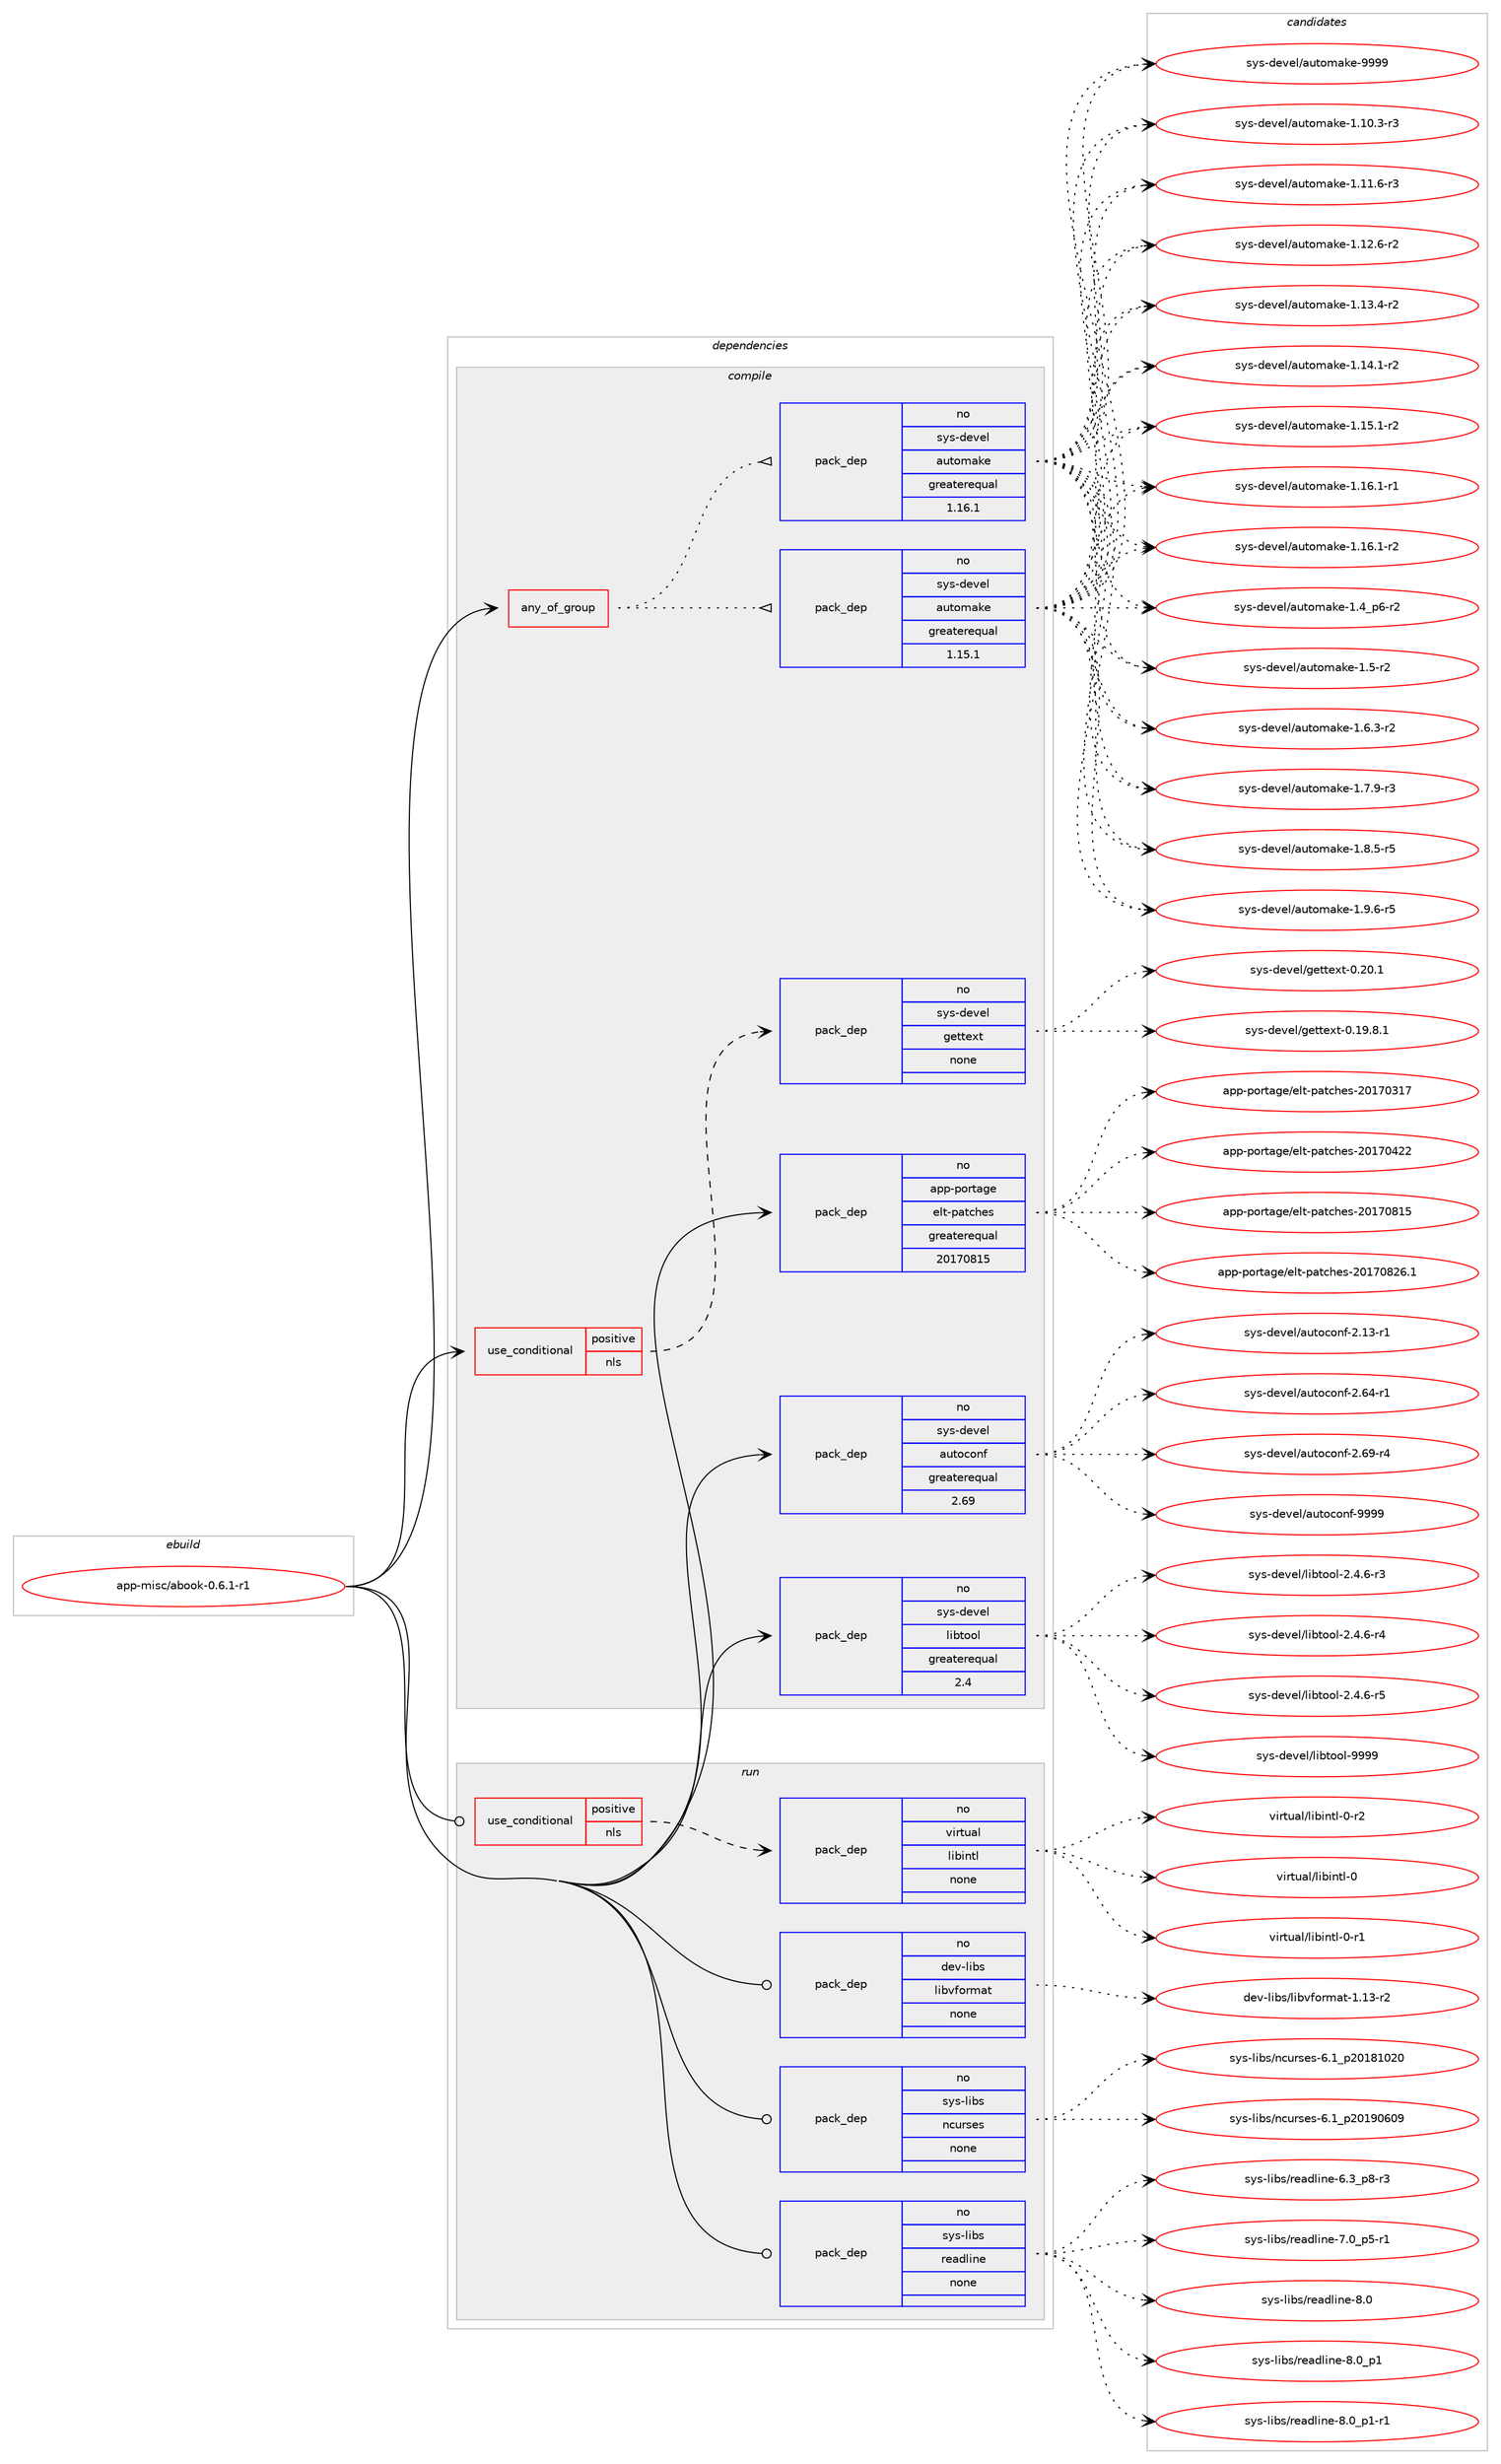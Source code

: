digraph prolog {

# *************
# Graph options
# *************

newrank=true;
concentrate=true;
compound=true;
graph [rankdir=LR,fontname=Helvetica,fontsize=10,ranksep=1.5];#, ranksep=2.5, nodesep=0.2];
edge  [arrowhead=vee];
node  [fontname=Helvetica,fontsize=10];

# **********
# The ebuild
# **********

subgraph cluster_leftcol {
color=gray;
rank=same;
label=<<i>ebuild</i>>;
id [label="app-misc/abook-0.6.1-r1", color=red, width=4, href="../app-misc/abook-0.6.1-r1.svg"];
}

# ****************
# The dependencies
# ****************

subgraph cluster_midcol {
color=gray;
label=<<i>dependencies</i>>;
subgraph cluster_compile {
fillcolor="#eeeeee";
style=filled;
label=<<i>compile</i>>;
subgraph any8665 {
dependency497625 [label=<<TABLE BORDER="0" CELLBORDER="1" CELLSPACING="0" CELLPADDING="4"><TR><TD CELLPADDING="10">any_of_group</TD></TR></TABLE>>, shape=none, color=red];subgraph pack369778 {
dependency497626 [label=<<TABLE BORDER="0" CELLBORDER="1" CELLSPACING="0" CELLPADDING="4" WIDTH="220"><TR><TD ROWSPAN="6" CELLPADDING="30">pack_dep</TD></TR><TR><TD WIDTH="110">no</TD></TR><TR><TD>sys-devel</TD></TR><TR><TD>automake</TD></TR><TR><TD>greaterequal</TD></TR><TR><TD>1.16.1</TD></TR></TABLE>>, shape=none, color=blue];
}
dependency497625:e -> dependency497626:w [weight=20,style="dotted",arrowhead="oinv"];
subgraph pack369779 {
dependency497627 [label=<<TABLE BORDER="0" CELLBORDER="1" CELLSPACING="0" CELLPADDING="4" WIDTH="220"><TR><TD ROWSPAN="6" CELLPADDING="30">pack_dep</TD></TR><TR><TD WIDTH="110">no</TD></TR><TR><TD>sys-devel</TD></TR><TR><TD>automake</TD></TR><TR><TD>greaterequal</TD></TR><TR><TD>1.15.1</TD></TR></TABLE>>, shape=none, color=blue];
}
dependency497625:e -> dependency497627:w [weight=20,style="dotted",arrowhead="oinv"];
}
id:e -> dependency497625:w [weight=20,style="solid",arrowhead="vee"];
subgraph cond118866 {
dependency497628 [label=<<TABLE BORDER="0" CELLBORDER="1" CELLSPACING="0" CELLPADDING="4"><TR><TD ROWSPAN="3" CELLPADDING="10">use_conditional</TD></TR><TR><TD>positive</TD></TR><TR><TD>nls</TD></TR></TABLE>>, shape=none, color=red];
subgraph pack369780 {
dependency497629 [label=<<TABLE BORDER="0" CELLBORDER="1" CELLSPACING="0" CELLPADDING="4" WIDTH="220"><TR><TD ROWSPAN="6" CELLPADDING="30">pack_dep</TD></TR><TR><TD WIDTH="110">no</TD></TR><TR><TD>sys-devel</TD></TR><TR><TD>gettext</TD></TR><TR><TD>none</TD></TR><TR><TD></TD></TR></TABLE>>, shape=none, color=blue];
}
dependency497628:e -> dependency497629:w [weight=20,style="dashed",arrowhead="vee"];
}
id:e -> dependency497628:w [weight=20,style="solid",arrowhead="vee"];
subgraph pack369781 {
dependency497630 [label=<<TABLE BORDER="0" CELLBORDER="1" CELLSPACING="0" CELLPADDING="4" WIDTH="220"><TR><TD ROWSPAN="6" CELLPADDING="30">pack_dep</TD></TR><TR><TD WIDTH="110">no</TD></TR><TR><TD>app-portage</TD></TR><TR><TD>elt-patches</TD></TR><TR><TD>greaterequal</TD></TR><TR><TD>20170815</TD></TR></TABLE>>, shape=none, color=blue];
}
id:e -> dependency497630:w [weight=20,style="solid",arrowhead="vee"];
subgraph pack369782 {
dependency497631 [label=<<TABLE BORDER="0" CELLBORDER="1" CELLSPACING="0" CELLPADDING="4" WIDTH="220"><TR><TD ROWSPAN="6" CELLPADDING="30">pack_dep</TD></TR><TR><TD WIDTH="110">no</TD></TR><TR><TD>sys-devel</TD></TR><TR><TD>autoconf</TD></TR><TR><TD>greaterequal</TD></TR><TR><TD>2.69</TD></TR></TABLE>>, shape=none, color=blue];
}
id:e -> dependency497631:w [weight=20,style="solid",arrowhead="vee"];
subgraph pack369783 {
dependency497632 [label=<<TABLE BORDER="0" CELLBORDER="1" CELLSPACING="0" CELLPADDING="4" WIDTH="220"><TR><TD ROWSPAN="6" CELLPADDING="30">pack_dep</TD></TR><TR><TD WIDTH="110">no</TD></TR><TR><TD>sys-devel</TD></TR><TR><TD>libtool</TD></TR><TR><TD>greaterequal</TD></TR><TR><TD>2.4</TD></TR></TABLE>>, shape=none, color=blue];
}
id:e -> dependency497632:w [weight=20,style="solid",arrowhead="vee"];
}
subgraph cluster_compileandrun {
fillcolor="#eeeeee";
style=filled;
label=<<i>compile and run</i>>;
}
subgraph cluster_run {
fillcolor="#eeeeee";
style=filled;
label=<<i>run</i>>;
subgraph cond118867 {
dependency497633 [label=<<TABLE BORDER="0" CELLBORDER="1" CELLSPACING="0" CELLPADDING="4"><TR><TD ROWSPAN="3" CELLPADDING="10">use_conditional</TD></TR><TR><TD>positive</TD></TR><TR><TD>nls</TD></TR></TABLE>>, shape=none, color=red];
subgraph pack369784 {
dependency497634 [label=<<TABLE BORDER="0" CELLBORDER="1" CELLSPACING="0" CELLPADDING="4" WIDTH="220"><TR><TD ROWSPAN="6" CELLPADDING="30">pack_dep</TD></TR><TR><TD WIDTH="110">no</TD></TR><TR><TD>virtual</TD></TR><TR><TD>libintl</TD></TR><TR><TD>none</TD></TR><TR><TD></TD></TR></TABLE>>, shape=none, color=blue];
}
dependency497633:e -> dependency497634:w [weight=20,style="dashed",arrowhead="vee"];
}
id:e -> dependency497633:w [weight=20,style="solid",arrowhead="odot"];
subgraph pack369785 {
dependency497635 [label=<<TABLE BORDER="0" CELLBORDER="1" CELLSPACING="0" CELLPADDING="4" WIDTH="220"><TR><TD ROWSPAN="6" CELLPADDING="30">pack_dep</TD></TR><TR><TD WIDTH="110">no</TD></TR><TR><TD>dev-libs</TD></TR><TR><TD>libvformat</TD></TR><TR><TD>none</TD></TR><TR><TD></TD></TR></TABLE>>, shape=none, color=blue];
}
id:e -> dependency497635:w [weight=20,style="solid",arrowhead="odot"];
subgraph pack369786 {
dependency497636 [label=<<TABLE BORDER="0" CELLBORDER="1" CELLSPACING="0" CELLPADDING="4" WIDTH="220"><TR><TD ROWSPAN="6" CELLPADDING="30">pack_dep</TD></TR><TR><TD WIDTH="110">no</TD></TR><TR><TD>sys-libs</TD></TR><TR><TD>ncurses</TD></TR><TR><TD>none</TD></TR><TR><TD></TD></TR></TABLE>>, shape=none, color=blue];
}
id:e -> dependency497636:w [weight=20,style="solid",arrowhead="odot"];
subgraph pack369787 {
dependency497637 [label=<<TABLE BORDER="0" CELLBORDER="1" CELLSPACING="0" CELLPADDING="4" WIDTH="220"><TR><TD ROWSPAN="6" CELLPADDING="30">pack_dep</TD></TR><TR><TD WIDTH="110">no</TD></TR><TR><TD>sys-libs</TD></TR><TR><TD>readline</TD></TR><TR><TD>none</TD></TR><TR><TD></TD></TR></TABLE>>, shape=none, color=blue];
}
id:e -> dependency497637:w [weight=20,style="solid",arrowhead="odot"];
}
}

# **************
# The candidates
# **************

subgraph cluster_choices {
rank=same;
color=gray;
label=<<i>candidates</i>>;

subgraph choice369778 {
color=black;
nodesep=1;
choice11512111545100101118101108479711711611110997107101454946494846514511451 [label="sys-devel/automake-1.10.3-r3", color=red, width=4,href="../sys-devel/automake-1.10.3-r3.svg"];
choice11512111545100101118101108479711711611110997107101454946494946544511451 [label="sys-devel/automake-1.11.6-r3", color=red, width=4,href="../sys-devel/automake-1.11.6-r3.svg"];
choice11512111545100101118101108479711711611110997107101454946495046544511450 [label="sys-devel/automake-1.12.6-r2", color=red, width=4,href="../sys-devel/automake-1.12.6-r2.svg"];
choice11512111545100101118101108479711711611110997107101454946495146524511450 [label="sys-devel/automake-1.13.4-r2", color=red, width=4,href="../sys-devel/automake-1.13.4-r2.svg"];
choice11512111545100101118101108479711711611110997107101454946495246494511450 [label="sys-devel/automake-1.14.1-r2", color=red, width=4,href="../sys-devel/automake-1.14.1-r2.svg"];
choice11512111545100101118101108479711711611110997107101454946495346494511450 [label="sys-devel/automake-1.15.1-r2", color=red, width=4,href="../sys-devel/automake-1.15.1-r2.svg"];
choice11512111545100101118101108479711711611110997107101454946495446494511449 [label="sys-devel/automake-1.16.1-r1", color=red, width=4,href="../sys-devel/automake-1.16.1-r1.svg"];
choice11512111545100101118101108479711711611110997107101454946495446494511450 [label="sys-devel/automake-1.16.1-r2", color=red, width=4,href="../sys-devel/automake-1.16.1-r2.svg"];
choice115121115451001011181011084797117116111109971071014549465295112544511450 [label="sys-devel/automake-1.4_p6-r2", color=red, width=4,href="../sys-devel/automake-1.4_p6-r2.svg"];
choice11512111545100101118101108479711711611110997107101454946534511450 [label="sys-devel/automake-1.5-r2", color=red, width=4,href="../sys-devel/automake-1.5-r2.svg"];
choice115121115451001011181011084797117116111109971071014549465446514511450 [label="sys-devel/automake-1.6.3-r2", color=red, width=4,href="../sys-devel/automake-1.6.3-r2.svg"];
choice115121115451001011181011084797117116111109971071014549465546574511451 [label="sys-devel/automake-1.7.9-r3", color=red, width=4,href="../sys-devel/automake-1.7.9-r3.svg"];
choice115121115451001011181011084797117116111109971071014549465646534511453 [label="sys-devel/automake-1.8.5-r5", color=red, width=4,href="../sys-devel/automake-1.8.5-r5.svg"];
choice115121115451001011181011084797117116111109971071014549465746544511453 [label="sys-devel/automake-1.9.6-r5", color=red, width=4,href="../sys-devel/automake-1.9.6-r5.svg"];
choice115121115451001011181011084797117116111109971071014557575757 [label="sys-devel/automake-9999", color=red, width=4,href="../sys-devel/automake-9999.svg"];
dependency497626:e -> choice11512111545100101118101108479711711611110997107101454946494846514511451:w [style=dotted,weight="100"];
dependency497626:e -> choice11512111545100101118101108479711711611110997107101454946494946544511451:w [style=dotted,weight="100"];
dependency497626:e -> choice11512111545100101118101108479711711611110997107101454946495046544511450:w [style=dotted,weight="100"];
dependency497626:e -> choice11512111545100101118101108479711711611110997107101454946495146524511450:w [style=dotted,weight="100"];
dependency497626:e -> choice11512111545100101118101108479711711611110997107101454946495246494511450:w [style=dotted,weight="100"];
dependency497626:e -> choice11512111545100101118101108479711711611110997107101454946495346494511450:w [style=dotted,weight="100"];
dependency497626:e -> choice11512111545100101118101108479711711611110997107101454946495446494511449:w [style=dotted,weight="100"];
dependency497626:e -> choice11512111545100101118101108479711711611110997107101454946495446494511450:w [style=dotted,weight="100"];
dependency497626:e -> choice115121115451001011181011084797117116111109971071014549465295112544511450:w [style=dotted,weight="100"];
dependency497626:e -> choice11512111545100101118101108479711711611110997107101454946534511450:w [style=dotted,weight="100"];
dependency497626:e -> choice115121115451001011181011084797117116111109971071014549465446514511450:w [style=dotted,weight="100"];
dependency497626:e -> choice115121115451001011181011084797117116111109971071014549465546574511451:w [style=dotted,weight="100"];
dependency497626:e -> choice115121115451001011181011084797117116111109971071014549465646534511453:w [style=dotted,weight="100"];
dependency497626:e -> choice115121115451001011181011084797117116111109971071014549465746544511453:w [style=dotted,weight="100"];
dependency497626:e -> choice115121115451001011181011084797117116111109971071014557575757:w [style=dotted,weight="100"];
}
subgraph choice369779 {
color=black;
nodesep=1;
choice11512111545100101118101108479711711611110997107101454946494846514511451 [label="sys-devel/automake-1.10.3-r3", color=red, width=4,href="../sys-devel/automake-1.10.3-r3.svg"];
choice11512111545100101118101108479711711611110997107101454946494946544511451 [label="sys-devel/automake-1.11.6-r3", color=red, width=4,href="../sys-devel/automake-1.11.6-r3.svg"];
choice11512111545100101118101108479711711611110997107101454946495046544511450 [label="sys-devel/automake-1.12.6-r2", color=red, width=4,href="../sys-devel/automake-1.12.6-r2.svg"];
choice11512111545100101118101108479711711611110997107101454946495146524511450 [label="sys-devel/automake-1.13.4-r2", color=red, width=4,href="../sys-devel/automake-1.13.4-r2.svg"];
choice11512111545100101118101108479711711611110997107101454946495246494511450 [label="sys-devel/automake-1.14.1-r2", color=red, width=4,href="../sys-devel/automake-1.14.1-r2.svg"];
choice11512111545100101118101108479711711611110997107101454946495346494511450 [label="sys-devel/automake-1.15.1-r2", color=red, width=4,href="../sys-devel/automake-1.15.1-r2.svg"];
choice11512111545100101118101108479711711611110997107101454946495446494511449 [label="sys-devel/automake-1.16.1-r1", color=red, width=4,href="../sys-devel/automake-1.16.1-r1.svg"];
choice11512111545100101118101108479711711611110997107101454946495446494511450 [label="sys-devel/automake-1.16.1-r2", color=red, width=4,href="../sys-devel/automake-1.16.1-r2.svg"];
choice115121115451001011181011084797117116111109971071014549465295112544511450 [label="sys-devel/automake-1.4_p6-r2", color=red, width=4,href="../sys-devel/automake-1.4_p6-r2.svg"];
choice11512111545100101118101108479711711611110997107101454946534511450 [label="sys-devel/automake-1.5-r2", color=red, width=4,href="../sys-devel/automake-1.5-r2.svg"];
choice115121115451001011181011084797117116111109971071014549465446514511450 [label="sys-devel/automake-1.6.3-r2", color=red, width=4,href="../sys-devel/automake-1.6.3-r2.svg"];
choice115121115451001011181011084797117116111109971071014549465546574511451 [label="sys-devel/automake-1.7.9-r3", color=red, width=4,href="../sys-devel/automake-1.7.9-r3.svg"];
choice115121115451001011181011084797117116111109971071014549465646534511453 [label="sys-devel/automake-1.8.5-r5", color=red, width=4,href="../sys-devel/automake-1.8.5-r5.svg"];
choice115121115451001011181011084797117116111109971071014549465746544511453 [label="sys-devel/automake-1.9.6-r5", color=red, width=4,href="../sys-devel/automake-1.9.6-r5.svg"];
choice115121115451001011181011084797117116111109971071014557575757 [label="sys-devel/automake-9999", color=red, width=4,href="../sys-devel/automake-9999.svg"];
dependency497627:e -> choice11512111545100101118101108479711711611110997107101454946494846514511451:w [style=dotted,weight="100"];
dependency497627:e -> choice11512111545100101118101108479711711611110997107101454946494946544511451:w [style=dotted,weight="100"];
dependency497627:e -> choice11512111545100101118101108479711711611110997107101454946495046544511450:w [style=dotted,weight="100"];
dependency497627:e -> choice11512111545100101118101108479711711611110997107101454946495146524511450:w [style=dotted,weight="100"];
dependency497627:e -> choice11512111545100101118101108479711711611110997107101454946495246494511450:w [style=dotted,weight="100"];
dependency497627:e -> choice11512111545100101118101108479711711611110997107101454946495346494511450:w [style=dotted,weight="100"];
dependency497627:e -> choice11512111545100101118101108479711711611110997107101454946495446494511449:w [style=dotted,weight="100"];
dependency497627:e -> choice11512111545100101118101108479711711611110997107101454946495446494511450:w [style=dotted,weight="100"];
dependency497627:e -> choice115121115451001011181011084797117116111109971071014549465295112544511450:w [style=dotted,weight="100"];
dependency497627:e -> choice11512111545100101118101108479711711611110997107101454946534511450:w [style=dotted,weight="100"];
dependency497627:e -> choice115121115451001011181011084797117116111109971071014549465446514511450:w [style=dotted,weight="100"];
dependency497627:e -> choice115121115451001011181011084797117116111109971071014549465546574511451:w [style=dotted,weight="100"];
dependency497627:e -> choice115121115451001011181011084797117116111109971071014549465646534511453:w [style=dotted,weight="100"];
dependency497627:e -> choice115121115451001011181011084797117116111109971071014549465746544511453:w [style=dotted,weight="100"];
dependency497627:e -> choice115121115451001011181011084797117116111109971071014557575757:w [style=dotted,weight="100"];
}
subgraph choice369780 {
color=black;
nodesep=1;
choice1151211154510010111810110847103101116116101120116454846495746564649 [label="sys-devel/gettext-0.19.8.1", color=red, width=4,href="../sys-devel/gettext-0.19.8.1.svg"];
choice115121115451001011181011084710310111611610112011645484650484649 [label="sys-devel/gettext-0.20.1", color=red, width=4,href="../sys-devel/gettext-0.20.1.svg"];
dependency497629:e -> choice1151211154510010111810110847103101116116101120116454846495746564649:w [style=dotted,weight="100"];
dependency497629:e -> choice115121115451001011181011084710310111611610112011645484650484649:w [style=dotted,weight="100"];
}
subgraph choice369781 {
color=black;
nodesep=1;
choice97112112451121111141169710310147101108116451129711699104101115455048495548514955 [label="app-portage/elt-patches-20170317", color=red, width=4,href="../app-portage/elt-patches-20170317.svg"];
choice97112112451121111141169710310147101108116451129711699104101115455048495548525050 [label="app-portage/elt-patches-20170422", color=red, width=4,href="../app-portage/elt-patches-20170422.svg"];
choice97112112451121111141169710310147101108116451129711699104101115455048495548564953 [label="app-portage/elt-patches-20170815", color=red, width=4,href="../app-portage/elt-patches-20170815.svg"];
choice971121124511211111411697103101471011081164511297116991041011154550484955485650544649 [label="app-portage/elt-patches-20170826.1", color=red, width=4,href="../app-portage/elt-patches-20170826.1.svg"];
dependency497630:e -> choice97112112451121111141169710310147101108116451129711699104101115455048495548514955:w [style=dotted,weight="100"];
dependency497630:e -> choice97112112451121111141169710310147101108116451129711699104101115455048495548525050:w [style=dotted,weight="100"];
dependency497630:e -> choice97112112451121111141169710310147101108116451129711699104101115455048495548564953:w [style=dotted,weight="100"];
dependency497630:e -> choice971121124511211111411697103101471011081164511297116991041011154550484955485650544649:w [style=dotted,weight="100"];
}
subgraph choice369782 {
color=black;
nodesep=1;
choice1151211154510010111810110847971171161119911111010245504649514511449 [label="sys-devel/autoconf-2.13-r1", color=red, width=4,href="../sys-devel/autoconf-2.13-r1.svg"];
choice1151211154510010111810110847971171161119911111010245504654524511449 [label="sys-devel/autoconf-2.64-r1", color=red, width=4,href="../sys-devel/autoconf-2.64-r1.svg"];
choice1151211154510010111810110847971171161119911111010245504654574511452 [label="sys-devel/autoconf-2.69-r4", color=red, width=4,href="../sys-devel/autoconf-2.69-r4.svg"];
choice115121115451001011181011084797117116111991111101024557575757 [label="sys-devel/autoconf-9999", color=red, width=4,href="../sys-devel/autoconf-9999.svg"];
dependency497631:e -> choice1151211154510010111810110847971171161119911111010245504649514511449:w [style=dotted,weight="100"];
dependency497631:e -> choice1151211154510010111810110847971171161119911111010245504654524511449:w [style=dotted,weight="100"];
dependency497631:e -> choice1151211154510010111810110847971171161119911111010245504654574511452:w [style=dotted,weight="100"];
dependency497631:e -> choice115121115451001011181011084797117116111991111101024557575757:w [style=dotted,weight="100"];
}
subgraph choice369783 {
color=black;
nodesep=1;
choice1151211154510010111810110847108105981161111111084550465246544511451 [label="sys-devel/libtool-2.4.6-r3", color=red, width=4,href="../sys-devel/libtool-2.4.6-r3.svg"];
choice1151211154510010111810110847108105981161111111084550465246544511452 [label="sys-devel/libtool-2.4.6-r4", color=red, width=4,href="../sys-devel/libtool-2.4.6-r4.svg"];
choice1151211154510010111810110847108105981161111111084550465246544511453 [label="sys-devel/libtool-2.4.6-r5", color=red, width=4,href="../sys-devel/libtool-2.4.6-r5.svg"];
choice1151211154510010111810110847108105981161111111084557575757 [label="sys-devel/libtool-9999", color=red, width=4,href="../sys-devel/libtool-9999.svg"];
dependency497632:e -> choice1151211154510010111810110847108105981161111111084550465246544511451:w [style=dotted,weight="100"];
dependency497632:e -> choice1151211154510010111810110847108105981161111111084550465246544511452:w [style=dotted,weight="100"];
dependency497632:e -> choice1151211154510010111810110847108105981161111111084550465246544511453:w [style=dotted,weight="100"];
dependency497632:e -> choice1151211154510010111810110847108105981161111111084557575757:w [style=dotted,weight="100"];
}
subgraph choice369784 {
color=black;
nodesep=1;
choice1181051141161179710847108105981051101161084548 [label="virtual/libintl-0", color=red, width=4,href="../virtual/libintl-0.svg"];
choice11810511411611797108471081059810511011610845484511449 [label="virtual/libintl-0-r1", color=red, width=4,href="../virtual/libintl-0-r1.svg"];
choice11810511411611797108471081059810511011610845484511450 [label="virtual/libintl-0-r2", color=red, width=4,href="../virtual/libintl-0-r2.svg"];
dependency497634:e -> choice1181051141161179710847108105981051101161084548:w [style=dotted,weight="100"];
dependency497634:e -> choice11810511411611797108471081059810511011610845484511449:w [style=dotted,weight="100"];
dependency497634:e -> choice11810511411611797108471081059810511011610845484511450:w [style=dotted,weight="100"];
}
subgraph choice369785 {
color=black;
nodesep=1;
choice100101118451081059811547108105981181021111141099711645494649514511450 [label="dev-libs/libvformat-1.13-r2", color=red, width=4,href="../dev-libs/libvformat-1.13-r2.svg"];
dependency497635:e -> choice100101118451081059811547108105981181021111141099711645494649514511450:w [style=dotted,weight="100"];
}
subgraph choice369786 {
color=black;
nodesep=1;
choice1151211154510810598115471109911711411510111545544649951125048495649485048 [label="sys-libs/ncurses-6.1_p20181020", color=red, width=4,href="../sys-libs/ncurses-6.1_p20181020.svg"];
choice1151211154510810598115471109911711411510111545544649951125048495748544857 [label="sys-libs/ncurses-6.1_p20190609", color=red, width=4,href="../sys-libs/ncurses-6.1_p20190609.svg"];
dependency497636:e -> choice1151211154510810598115471109911711411510111545544649951125048495649485048:w [style=dotted,weight="100"];
dependency497636:e -> choice1151211154510810598115471109911711411510111545544649951125048495748544857:w [style=dotted,weight="100"];
}
subgraph choice369787 {
color=black;
nodesep=1;
choice115121115451081059811547114101971001081051101014554465195112564511451 [label="sys-libs/readline-6.3_p8-r3", color=red, width=4,href="../sys-libs/readline-6.3_p8-r3.svg"];
choice115121115451081059811547114101971001081051101014555464895112534511449 [label="sys-libs/readline-7.0_p5-r1", color=red, width=4,href="../sys-libs/readline-7.0_p5-r1.svg"];
choice1151211154510810598115471141019710010810511010145564648 [label="sys-libs/readline-8.0", color=red, width=4,href="../sys-libs/readline-8.0.svg"];
choice11512111545108105981154711410197100108105110101455646489511249 [label="sys-libs/readline-8.0_p1", color=red, width=4,href="../sys-libs/readline-8.0_p1.svg"];
choice115121115451081059811547114101971001081051101014556464895112494511449 [label="sys-libs/readline-8.0_p1-r1", color=red, width=4,href="../sys-libs/readline-8.0_p1-r1.svg"];
dependency497637:e -> choice115121115451081059811547114101971001081051101014554465195112564511451:w [style=dotted,weight="100"];
dependency497637:e -> choice115121115451081059811547114101971001081051101014555464895112534511449:w [style=dotted,weight="100"];
dependency497637:e -> choice1151211154510810598115471141019710010810511010145564648:w [style=dotted,weight="100"];
dependency497637:e -> choice11512111545108105981154711410197100108105110101455646489511249:w [style=dotted,weight="100"];
dependency497637:e -> choice115121115451081059811547114101971001081051101014556464895112494511449:w [style=dotted,weight="100"];
}
}

}
